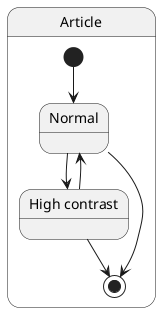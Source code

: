 @startuml high_contrast_state

state Article {
  state "Normal" as A
  state "High contrast" as B

  [*] --> A
  
  A --> B
  B --> A

  A --> [*]  
  B --> [*]
}

@enduml
